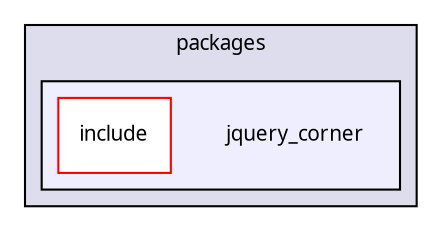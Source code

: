 digraph "packages/jquery/packages/jquery_corner/" {
  compound=true
  node [ fontsize="10", fontname="FreeSans.ttf"];
  edge [ labelfontsize="10", labelfontname="FreeSans.ttf"];
  subgraph clusterdir_99f760642289980198ccec00c959708e {
    graph [ bgcolor="#ddddee", pencolor="black", label="packages" fontname="FreeSans.ttf", fontsize="10", URL="dir_99f760642289980198ccec00c959708e.html"]
  subgraph clusterdir_d1e0e168722e8d07decea1444be50152 {
    graph [ bgcolor="#eeeeff", pencolor="black", label="" URL="dir_d1e0e168722e8d07decea1444be50152.html"];
    dir_d1e0e168722e8d07decea1444be50152 [shape=plaintext label="jquery_corner"];
    dir_b305b6b837b77782e8accdd07a82c819 [shape=box label="include" color="red" fillcolor="white" style="filled" URL="dir_b305b6b837b77782e8accdd07a82c819.html"];
  }
  }
}
